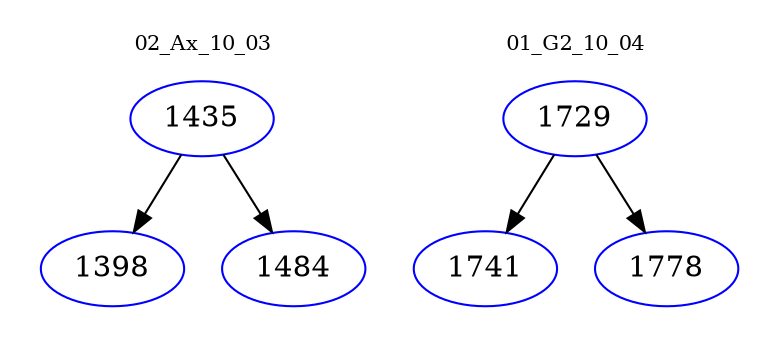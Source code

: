 digraph{
subgraph cluster_0 {
color = white
label = "02_Ax_10_03";
fontsize=10;
T0_1435 [label="1435", color="blue"]
T0_1435 -> T0_1398 [color="black"]
T0_1398 [label="1398", color="blue"]
T0_1435 -> T0_1484 [color="black"]
T0_1484 [label="1484", color="blue"]
}
subgraph cluster_1 {
color = white
label = "01_G2_10_04";
fontsize=10;
T1_1729 [label="1729", color="blue"]
T1_1729 -> T1_1741 [color="black"]
T1_1741 [label="1741", color="blue"]
T1_1729 -> T1_1778 [color="black"]
T1_1778 [label="1778", color="blue"]
}
}
